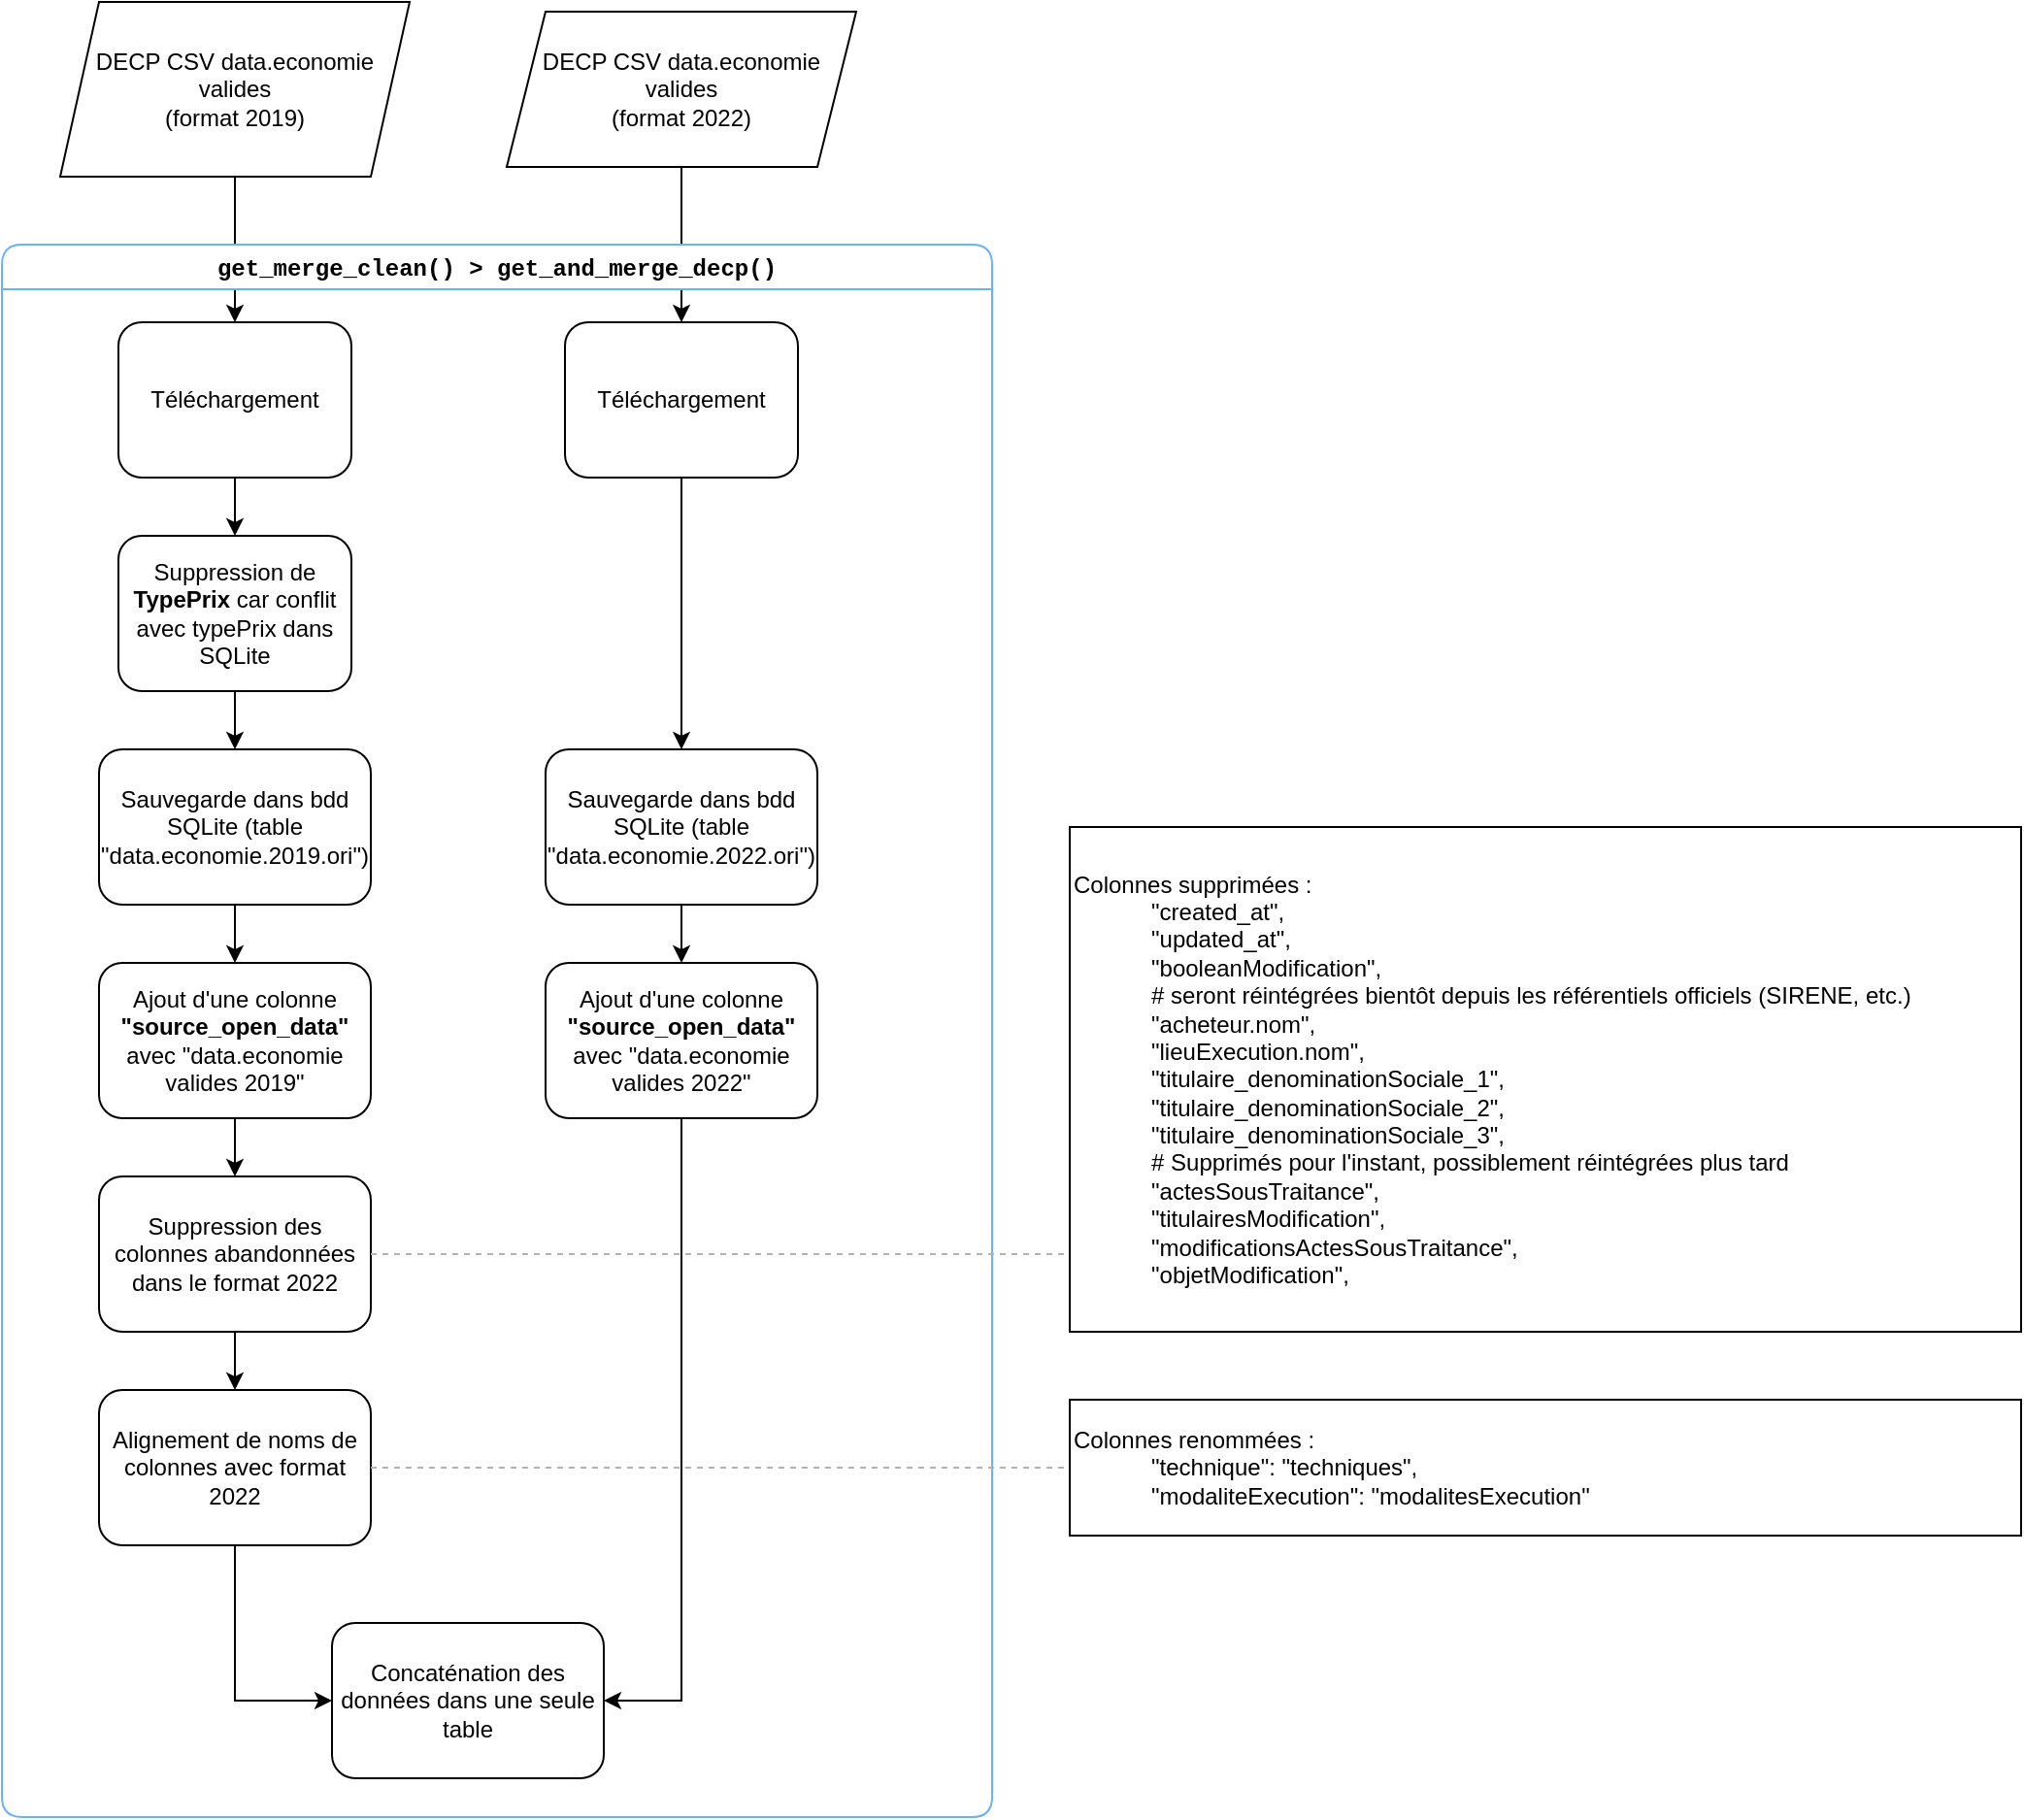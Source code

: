 <mxfile version="26.1.1">
  <diagram name="Page-1" id="8ce9d11a-91a2-4d17-14d8-a56ed91bf033">
    <mxGraphModel dx="1069" dy="831" grid="1" gridSize="10" guides="1" tooltips="1" connect="1" arrows="1" fold="1" page="1" pageScale="1" pageWidth="1100" pageHeight="850" background="none" math="0" shadow="0">
      <root>
        <mxCell id="0" />
        <mxCell id="1" parent="0" />
        <mxCell id="CQpyJpuCwKYfmjIRMZHl-25" style="edgeStyle=orthogonalEdgeStyle;rounded=0;orthogonalLoop=1;jettySize=auto;html=1;exitX=0.5;exitY=1;exitDx=0;exitDy=0;entryX=0.5;entryY=0;entryDx=0;entryDy=0;fontFamily=Helvetica;fontSize=12;fontColor=default;labelBackgroundColor=none;" edge="1" parent="1" source="17ea667e15c223fc-8" target="CQpyJpuCwKYfmjIRMZHl-8">
          <mxGeometry relative="1" as="geometry" />
        </mxCell>
        <mxCell id="17ea667e15c223fc-8" value="Téléchargement&lt;span style=&quot;color: rgba(0, 0, 0, 0); font-family: monospace; font-size: 0px; text-align: start; text-wrap-mode: nowrap;&quot;&gt;%3CmxGraphModel%3E%3Croot%3E%3CmxCell%20id%3D%220%22%2F%3E%3CmxCell%20id%3D%221%22%20parent%3D%220%22%2F%3E%3CmxCell%20id%3D%222%22%20value%3D%22DECP%20CSV%20data.economie%20valides%26lt%3Bbr%26gt%3B(format%202019)%22%20style%3D%22shape%3Dparallelogram%3Bperimeter%3DparallelogramPerimeter%3BwhiteSpace%3Dwrap%3Bhtml%3D1%3BfixedSize%3D1%3B%22%20vertex%3D%221%22%20parent%3D%221%22%3E%3CmxGeometry%20x%3D%2290%22%20y%3D%22140%22%20width%3D%22180%22%20height%3D%2280%22%20as%3D%22geometry%22%2F%3E%3C%2FmxCell%3E%3C%2Froot%3E%3C%2FmxGraphModel%3E&lt;/span&gt;" style="rounded=1;whiteSpace=wrap;html=1;shadow=0;labelBackgroundColor=none;strokeWidth=1;fontFamily=Helvetica;fontSize=12;align=center;strokeColor=default;verticalAlign=middle;fontColor=default;fillColor=default;" parent="1" vertex="1">
          <mxGeometry x="170" y="190" width="120" height="80" as="geometry" />
        </mxCell>
        <mxCell id="CQpyJpuCwKYfmjIRMZHl-30" value="" style="edgeStyle=orthogonalEdgeStyle;rounded=0;orthogonalLoop=1;jettySize=auto;html=1;fontFamily=Helvetica;fontSize=12;fontColor=default;labelBackgroundColor=none;" edge="1" parent="1" source="CQpyJpuCwKYfmjIRMZHl-1" target="CQpyJpuCwKYfmjIRMZHl-4">
          <mxGeometry relative="1" as="geometry" />
        </mxCell>
        <mxCell id="CQpyJpuCwKYfmjIRMZHl-1" value="DECP CSV data.economie valides&lt;br&gt;(format 2022)" style="shape=parallelogram;perimeter=parallelogramPerimeter;whiteSpace=wrap;html=1;fixedSize=1;" vertex="1" parent="1">
          <mxGeometry x="370" y="30" width="180" height="80" as="geometry" />
        </mxCell>
        <mxCell id="CQpyJpuCwKYfmjIRMZHl-29" value="" style="edgeStyle=orthogonalEdgeStyle;rounded=0;orthogonalLoop=1;jettySize=auto;html=1;fontFamily=Helvetica;fontSize=12;fontColor=default;labelBackgroundColor=none;" edge="1" parent="1" source="CQpyJpuCwKYfmjIRMZHl-2" target="17ea667e15c223fc-8">
          <mxGeometry relative="1" as="geometry" />
        </mxCell>
        <mxCell id="CQpyJpuCwKYfmjIRMZHl-2" value="DECP CSV data.economie valides&lt;br&gt;(format 2019)" style="shape=parallelogram;perimeter=parallelogramPerimeter;whiteSpace=wrap;html=1;fixedSize=1;" vertex="1" parent="1">
          <mxGeometry x="140" y="25" width="180" height="90" as="geometry" />
        </mxCell>
        <mxCell id="CQpyJpuCwKYfmjIRMZHl-24" style="edgeStyle=orthogonalEdgeStyle;rounded=0;orthogonalLoop=1;jettySize=auto;html=1;exitX=0.5;exitY=1;exitDx=0;exitDy=0;entryX=0.5;entryY=0;entryDx=0;entryDy=0;fontFamily=Helvetica;fontSize=12;fontColor=default;labelBackgroundColor=none;" edge="1" parent="1" source="CQpyJpuCwKYfmjIRMZHl-4" target="CQpyJpuCwKYfmjIRMZHl-9">
          <mxGeometry relative="1" as="geometry" />
        </mxCell>
        <mxCell id="CQpyJpuCwKYfmjIRMZHl-4" value="Téléchargement&lt;span style=&quot;color: rgba(0, 0, 0, 0); font-family: monospace; font-size: 0px; text-align: start; text-wrap-mode: nowrap;&quot;&gt;%3CmxGraphModel%3E%3Croot%3E%3CmxCell%20id%3D%220%22%2F%3E%3CmxCell%20id%3D%221%22%20parent%3D%220%22%2F%3E%3CmxCell%20id%3D%222%22%20value%3D%22DECP%20CSV%20data.economie%20valides%26lt%3Bbr%26gt%3B(format%202019)%22%20style%3D%22shape%3Dparallelogram%3Bperimeter%3DparallelogramPerimeter%3BwhiteSpace%3Dwrap%3Bhtml%3D1%3BfixedSize%3D1%3B%22%20vertex%3D%221%22%20parent%3D%221%22%3E%3CmxGeometry%20x%3D%2290%22%20y%3D%22140%22%20width%3D%22180%22%20height%3D%2280%22%20as%3D%22geometry%22%2F%3E%3C%2FmxCell%3E%3C%2Froot%3E%3C%2FmxGraphModel%3E&lt;/span&gt;" style="rounded=1;whiteSpace=wrap;html=1;shadow=0;labelBackgroundColor=none;strokeWidth=1;fontFamily=Helvetica;fontSize=12;align=center;strokeColor=default;verticalAlign=middle;fontColor=default;fillColor=default;" vertex="1" parent="1">
          <mxGeometry x="400" y="190" width="120" height="80" as="geometry" />
        </mxCell>
        <mxCell id="CQpyJpuCwKYfmjIRMZHl-5" value="&lt;font face=&quot;Courier New&quot;&gt;get_merge_clean() &amp;gt; get_and_merge_decp()&lt;/font&gt;" style="swimlane;whiteSpace=wrap;html=1;rounded=1;shadow=0;strokeColor=#66B2FF;strokeWidth=1;align=center;verticalAlign=middle;fontFamily=Helvetica;fontSize=12;fontColor=default;labelBackgroundColor=none;fillColor=default;" vertex="1" parent="1">
          <mxGeometry x="110" y="150" width="510" height="810" as="geometry" />
        </mxCell>
        <mxCell id="CQpyJpuCwKYfmjIRMZHl-26" value="" style="edgeStyle=orthogonalEdgeStyle;rounded=0;orthogonalLoop=1;jettySize=auto;html=1;fontFamily=Helvetica;fontSize=12;fontColor=default;labelBackgroundColor=none;" edge="1" parent="CQpyJpuCwKYfmjIRMZHl-5" source="CQpyJpuCwKYfmjIRMZHl-8" target="CQpyJpuCwKYfmjIRMZHl-10">
          <mxGeometry relative="1" as="geometry" />
        </mxCell>
        <mxCell id="CQpyJpuCwKYfmjIRMZHl-8" value="Suppression de &lt;b&gt;TypePrix&lt;/b&gt; car conflit avec typePrix dans SQLite" style="rounded=1;whiteSpace=wrap;html=1;shadow=0;labelBackgroundColor=none;strokeWidth=1;fontFamily=Helvetica;fontSize=12;align=center;strokeColor=default;verticalAlign=middle;fontColor=default;fillColor=default;" vertex="1" parent="CQpyJpuCwKYfmjIRMZHl-5">
          <mxGeometry x="60" y="150" width="120" height="80" as="geometry" />
        </mxCell>
        <mxCell id="CQpyJpuCwKYfmjIRMZHl-34" value="" style="edgeStyle=orthogonalEdgeStyle;rounded=0;orthogonalLoop=1;jettySize=auto;html=1;fontFamily=Helvetica;fontSize=12;fontColor=default;labelBackgroundColor=none;" edge="1" parent="CQpyJpuCwKYfmjIRMZHl-5" source="CQpyJpuCwKYfmjIRMZHl-9" target="CQpyJpuCwKYfmjIRMZHl-13">
          <mxGeometry relative="1" as="geometry" />
        </mxCell>
        <mxCell id="CQpyJpuCwKYfmjIRMZHl-9" value="Sauvegarde dans bdd SQLite (table &quot;data.economie.2022.ori&quot;)" style="rounded=1;whiteSpace=wrap;html=1;shadow=0;labelBackgroundColor=none;strokeWidth=1;fontFamily=Helvetica;fontSize=12;align=center;strokeColor=default;verticalAlign=middle;fontColor=default;fillColor=default;" vertex="1" parent="CQpyJpuCwKYfmjIRMZHl-5">
          <mxGeometry x="280" y="260" width="140" height="80" as="geometry" />
        </mxCell>
        <mxCell id="CQpyJpuCwKYfmjIRMZHl-27" value="" style="edgeStyle=orthogonalEdgeStyle;rounded=0;orthogonalLoop=1;jettySize=auto;html=1;fontFamily=Helvetica;fontSize=12;fontColor=default;labelBackgroundColor=none;" edge="1" parent="CQpyJpuCwKYfmjIRMZHl-5" source="CQpyJpuCwKYfmjIRMZHl-10" target="CQpyJpuCwKYfmjIRMZHl-11">
          <mxGeometry relative="1" as="geometry" />
        </mxCell>
        <mxCell id="CQpyJpuCwKYfmjIRMZHl-10" value="Sauvegarde dans bdd SQLite (table &quot;data.economie.2019.ori&quot;)" style="rounded=1;whiteSpace=wrap;html=1;shadow=0;labelBackgroundColor=none;strokeWidth=1;fontFamily=Helvetica;fontSize=12;align=center;strokeColor=default;verticalAlign=middle;fontColor=default;fillColor=default;" vertex="1" parent="CQpyJpuCwKYfmjIRMZHl-5">
          <mxGeometry x="50" y="260" width="140" height="80" as="geometry" />
        </mxCell>
        <mxCell id="CQpyJpuCwKYfmjIRMZHl-28" value="" style="edgeStyle=orthogonalEdgeStyle;rounded=0;orthogonalLoop=1;jettySize=auto;html=1;fontFamily=Helvetica;fontSize=12;fontColor=default;labelBackgroundColor=none;" edge="1" parent="CQpyJpuCwKYfmjIRMZHl-5" source="CQpyJpuCwKYfmjIRMZHl-11" target="CQpyJpuCwKYfmjIRMZHl-15">
          <mxGeometry relative="1" as="geometry" />
        </mxCell>
        <mxCell id="CQpyJpuCwKYfmjIRMZHl-11" value="Ajout d&#39;une colonne &lt;b&gt;&quot;source_open_data&quot;&lt;/b&gt; avec &quot;data.economie valides 2019&quot;" style="rounded=1;whiteSpace=wrap;html=1;shadow=0;labelBackgroundColor=none;strokeWidth=1;fontFamily=Helvetica;fontSize=12;align=center;strokeColor=default;verticalAlign=middle;fontColor=default;fillColor=default;" vertex="1" parent="CQpyJpuCwKYfmjIRMZHl-5">
          <mxGeometry x="50" y="370" width="140" height="80" as="geometry" />
        </mxCell>
        <mxCell id="CQpyJpuCwKYfmjIRMZHl-33" style="edgeStyle=orthogonalEdgeStyle;rounded=0;orthogonalLoop=1;jettySize=auto;html=1;entryX=1;entryY=0.5;entryDx=0;entryDy=0;fontFamily=Helvetica;fontSize=12;fontColor=default;labelBackgroundColor=none;" edge="1" parent="CQpyJpuCwKYfmjIRMZHl-5" source="CQpyJpuCwKYfmjIRMZHl-13" target="CQpyJpuCwKYfmjIRMZHl-23">
          <mxGeometry relative="1" as="geometry" />
        </mxCell>
        <mxCell id="CQpyJpuCwKYfmjIRMZHl-13" value="Ajout d&#39;une colonne &lt;b&gt;&quot;source_open_data&quot;&lt;/b&gt; avec &quot;data.economie valides 2022&quot;" style="rounded=1;whiteSpace=wrap;html=1;shadow=0;labelBackgroundColor=none;strokeWidth=1;fontFamily=Helvetica;fontSize=12;align=center;strokeColor=default;verticalAlign=middle;fontColor=default;fillColor=default;" vertex="1" parent="CQpyJpuCwKYfmjIRMZHl-5">
          <mxGeometry x="280" y="370" width="140" height="80" as="geometry" />
        </mxCell>
        <mxCell id="CQpyJpuCwKYfmjIRMZHl-31" value="" style="edgeStyle=orthogonalEdgeStyle;rounded=0;orthogonalLoop=1;jettySize=auto;html=1;fontFamily=Helvetica;fontSize=12;fontColor=default;labelBackgroundColor=none;" edge="1" parent="CQpyJpuCwKYfmjIRMZHl-5" source="CQpyJpuCwKYfmjIRMZHl-15" target="CQpyJpuCwKYfmjIRMZHl-19">
          <mxGeometry relative="1" as="geometry" />
        </mxCell>
        <mxCell id="CQpyJpuCwKYfmjIRMZHl-15" value="Suppression des colonnes abandonnées dans le format 2022" style="rounded=1;whiteSpace=wrap;html=1;shadow=0;labelBackgroundColor=none;strokeWidth=1;fontFamily=Helvetica;fontSize=12;align=center;strokeColor=default;verticalAlign=middle;fontColor=default;fillColor=default;" vertex="1" parent="CQpyJpuCwKYfmjIRMZHl-5">
          <mxGeometry x="50" y="480" width="140" height="80" as="geometry" />
        </mxCell>
        <mxCell id="CQpyJpuCwKYfmjIRMZHl-32" style="edgeStyle=orthogonalEdgeStyle;rounded=0;orthogonalLoop=1;jettySize=auto;html=1;exitX=0.5;exitY=1;exitDx=0;exitDy=0;entryX=0;entryY=0.5;entryDx=0;entryDy=0;fontFamily=Helvetica;fontSize=12;fontColor=default;labelBackgroundColor=none;" edge="1" parent="CQpyJpuCwKYfmjIRMZHl-5" source="CQpyJpuCwKYfmjIRMZHl-19" target="CQpyJpuCwKYfmjIRMZHl-23">
          <mxGeometry relative="1" as="geometry" />
        </mxCell>
        <mxCell id="CQpyJpuCwKYfmjIRMZHl-19" value="Alignement de noms de colonnes avec format 2022" style="rounded=1;whiteSpace=wrap;html=1;shadow=0;labelBackgroundColor=none;strokeWidth=1;fontFamily=Helvetica;fontSize=12;align=center;strokeColor=default;verticalAlign=middle;fontColor=default;fillColor=default;" vertex="1" parent="CQpyJpuCwKYfmjIRMZHl-5">
          <mxGeometry x="50" y="590" width="140" height="80" as="geometry" />
        </mxCell>
        <mxCell id="CQpyJpuCwKYfmjIRMZHl-23" value="Concaténation des données dans une seule table" style="rounded=1;whiteSpace=wrap;html=1;shadow=0;labelBackgroundColor=none;strokeWidth=1;fontFamily=Helvetica;fontSize=12;align=center;strokeColor=default;verticalAlign=middle;fontColor=default;fillColor=default;" vertex="1" parent="CQpyJpuCwKYfmjIRMZHl-5">
          <mxGeometry x="170" y="710" width="140" height="80" as="geometry" />
        </mxCell>
        <mxCell id="CQpyJpuCwKYfmjIRMZHl-18" value="Colonnes supprimées :&lt;br&gt;&lt;div&gt;&amp;nbsp; &amp;nbsp; &amp;nbsp; &amp;nbsp; &amp;nbsp; &amp;nbsp; &quot;created_at&quot;,&lt;/div&gt;&lt;div&gt;&amp;nbsp; &amp;nbsp; &amp;nbsp; &amp;nbsp; &amp;nbsp; &amp;nbsp; &quot;updated_at&quot;,&lt;/div&gt;&lt;div&gt;&amp;nbsp; &amp;nbsp; &amp;nbsp; &amp;nbsp; &amp;nbsp; &amp;nbsp; &quot;booleanModification&quot;,&lt;/div&gt;&lt;div&gt;&amp;nbsp; &amp;nbsp; &amp;nbsp; &amp;nbsp; &amp;nbsp; &amp;nbsp; # seront réintégrées bientôt depuis les référentiels officiels (SIRENE, etc.)&lt;/div&gt;&lt;div&gt;&amp;nbsp; &amp;nbsp; &amp;nbsp; &amp;nbsp; &amp;nbsp; &amp;nbsp; &quot;acheteur.nom&quot;,&lt;/div&gt;&lt;div&gt;&amp;nbsp; &amp;nbsp; &amp;nbsp; &amp;nbsp; &amp;nbsp; &amp;nbsp; &quot;lieuExecution.nom&quot;,&lt;/div&gt;&lt;div&gt;&amp;nbsp; &amp;nbsp; &amp;nbsp; &amp;nbsp; &amp;nbsp; &amp;nbsp; &quot;titulaire_denominationSociale_1&quot;,&lt;/div&gt;&lt;div&gt;&amp;nbsp; &amp;nbsp; &amp;nbsp; &amp;nbsp; &amp;nbsp; &amp;nbsp; &quot;titulaire_denominationSociale_2&quot;,&lt;/div&gt;&lt;div&gt;&amp;nbsp; &amp;nbsp; &amp;nbsp; &amp;nbsp; &amp;nbsp; &amp;nbsp; &quot;titulaire_denominationSociale_3&quot;,&lt;/div&gt;&lt;div&gt;&amp;nbsp; &amp;nbsp; &amp;nbsp; &amp;nbsp; &amp;nbsp; &amp;nbsp; # Supprimés pour l&#39;instant, possiblement réintégrées plus tard&lt;/div&gt;&lt;div&gt;&amp;nbsp; &amp;nbsp; &amp;nbsp; &amp;nbsp; &amp;nbsp; &amp;nbsp; &quot;actesSousTraitance&quot;,&lt;/div&gt;&lt;div&gt;&amp;nbsp; &amp;nbsp; &amp;nbsp; &amp;nbsp; &amp;nbsp; &amp;nbsp; &quot;titulairesModification&quot;,&lt;/div&gt;&lt;div&gt;&amp;nbsp; &amp;nbsp; &amp;nbsp; &amp;nbsp; &amp;nbsp; &amp;nbsp; &quot;modificationsActesSousTraitance&quot;,&lt;/div&gt;&lt;div&gt;&amp;nbsp; &amp;nbsp; &amp;nbsp; &amp;nbsp; &amp;nbsp; &amp;nbsp; &quot;objetModification&quot;,&lt;/div&gt;" style="rounded=0;whiteSpace=wrap;html=1;shadow=0;strokeColor=default;strokeWidth=1;align=left;verticalAlign=middle;fontFamily=Helvetica;fontSize=12;fontColor=default;labelBackgroundColor=none;fillColor=default;" vertex="1" parent="1">
          <mxGeometry x="660" y="450" width="490" height="260" as="geometry" />
        </mxCell>
        <mxCell id="CQpyJpuCwKYfmjIRMZHl-20" style="edgeStyle=orthogonalEdgeStyle;rounded=0;orthogonalLoop=1;jettySize=auto;html=1;exitX=1;exitY=0.5;exitDx=0;exitDy=0;entryX=0;entryY=0.846;entryDx=0;entryDy=0;entryPerimeter=0;fontFamily=Helvetica;fontSize=12;fontColor=default;labelBackgroundColor=none;strokeColor=#B3B3B3;dashed=1;endArrow=none;startFill=0;" edge="1" parent="1" source="CQpyJpuCwKYfmjIRMZHl-15" target="CQpyJpuCwKYfmjIRMZHl-18">
          <mxGeometry relative="1" as="geometry" />
        </mxCell>
        <mxCell id="CQpyJpuCwKYfmjIRMZHl-21" value="Colonnes renommées :&lt;br&gt;&lt;div&gt;&amp;nbsp; &amp;nbsp; &amp;nbsp; &amp;nbsp; &amp;nbsp; &amp;nbsp;&amp;nbsp;&lt;span style=&quot;background-color: transparent;&quot;&gt;&quot;technique&quot;: &quot;techniques&quot;,&lt;/span&gt;&lt;br&gt;&lt;/div&gt;&lt;div&gt;&amp;nbsp; &amp;nbsp; &amp;nbsp; &amp;nbsp; &amp;nbsp; &amp;nbsp; &quot;modaliteExecution&quot;: &quot;modalitesExecution&quot;&lt;/div&gt;" style="rounded=0;whiteSpace=wrap;html=1;shadow=0;strokeColor=default;strokeWidth=1;align=left;verticalAlign=middle;fontFamily=Helvetica;fontSize=12;fontColor=default;labelBackgroundColor=none;fillColor=default;" vertex="1" parent="1">
          <mxGeometry x="660" y="745" width="490" height="70" as="geometry" />
        </mxCell>
        <mxCell id="CQpyJpuCwKYfmjIRMZHl-22" style="edgeStyle=orthogonalEdgeStyle;rounded=0;orthogonalLoop=1;jettySize=auto;html=1;exitX=1;exitY=0.5;exitDx=0;exitDy=0;entryX=0;entryY=0.5;entryDx=0;entryDy=0;fontFamily=Helvetica;fontSize=12;fontColor=default;labelBackgroundColor=none;strokeColor=#B3B3B3;dashed=1;endArrow=none;startFill=0;" edge="1" parent="1" source="CQpyJpuCwKYfmjIRMZHl-19" target="CQpyJpuCwKYfmjIRMZHl-21">
          <mxGeometry relative="1" as="geometry">
            <mxPoint x="310" y="680" as="sourcePoint" />
            <mxPoint x="670" y="680" as="targetPoint" />
          </mxGeometry>
        </mxCell>
      </root>
    </mxGraphModel>
  </diagram>
</mxfile>
